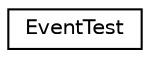 digraph "Graphical Class Hierarchy"
{
 // LATEX_PDF_SIZE
  edge [fontname="Helvetica",fontsize="10",labelfontname="Helvetica",labelfontsize="10"];
  node [fontname="Helvetica",fontsize="10",shape=record];
  rankdir="LR";
  Node0 [label="EventTest",height=0.2,width=0.4,color="black", fillcolor="white", style="filled",URL="$struct_event_test.html",tooltip=" "];
}
